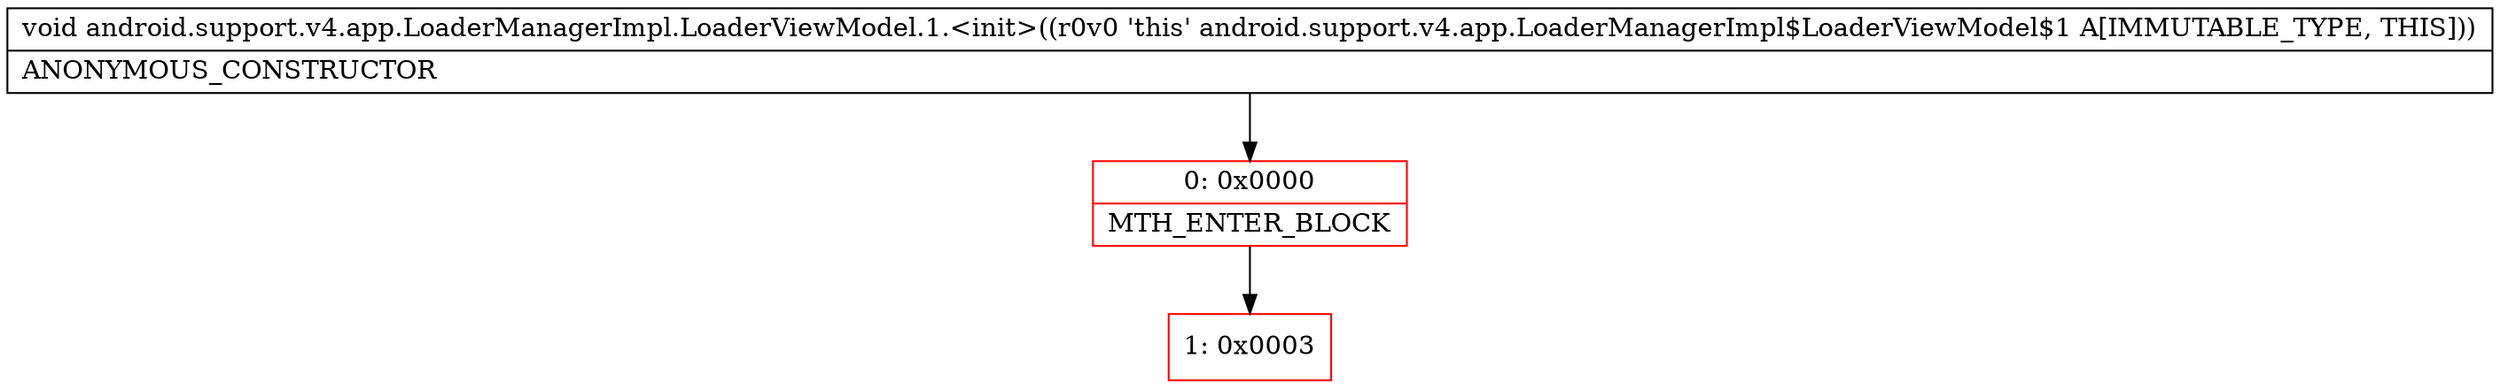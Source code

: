 digraph "CFG forandroid.support.v4.app.LoaderManagerImpl.LoaderViewModel.1.\<init\>()V" {
subgraph cluster_Region_933453260 {
label = "R(0)";
node [shape=record,color=blue];
}
Node_0 [shape=record,color=red,label="{0\:\ 0x0000|MTH_ENTER_BLOCK\l}"];
Node_1 [shape=record,color=red,label="{1\:\ 0x0003}"];
MethodNode[shape=record,label="{void android.support.v4.app.LoaderManagerImpl.LoaderViewModel.1.\<init\>((r0v0 'this' android.support.v4.app.LoaderManagerImpl$LoaderViewModel$1 A[IMMUTABLE_TYPE, THIS]))  | ANONYMOUS_CONSTRUCTOR\l}"];
MethodNode -> Node_0;
Node_0 -> Node_1;
}

